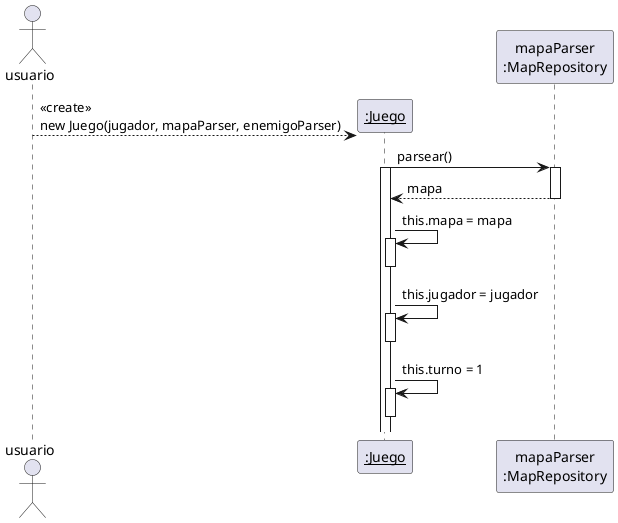 @startuml

actor usuario


Create "__:Juego__" as juego
usuario --> juego: <<create>>\nnew Juego(jugador, mapaParser, enemigoParser)

participant "mapaParser\n:MapRepository" as mapaParser

juego -> mapaParser: parsear()
activate juego
activate mapaParser
mapaParser --> juego: mapa
deactivate mapaParser

juego -> juego: this.mapa = mapa
activate juego
deactivate juego

juego -> juego: this.jugador = jugador
activate juego
deactivate juego

juego -> juego: this.turno = 1
activate juego
deactivate juego

@enduml